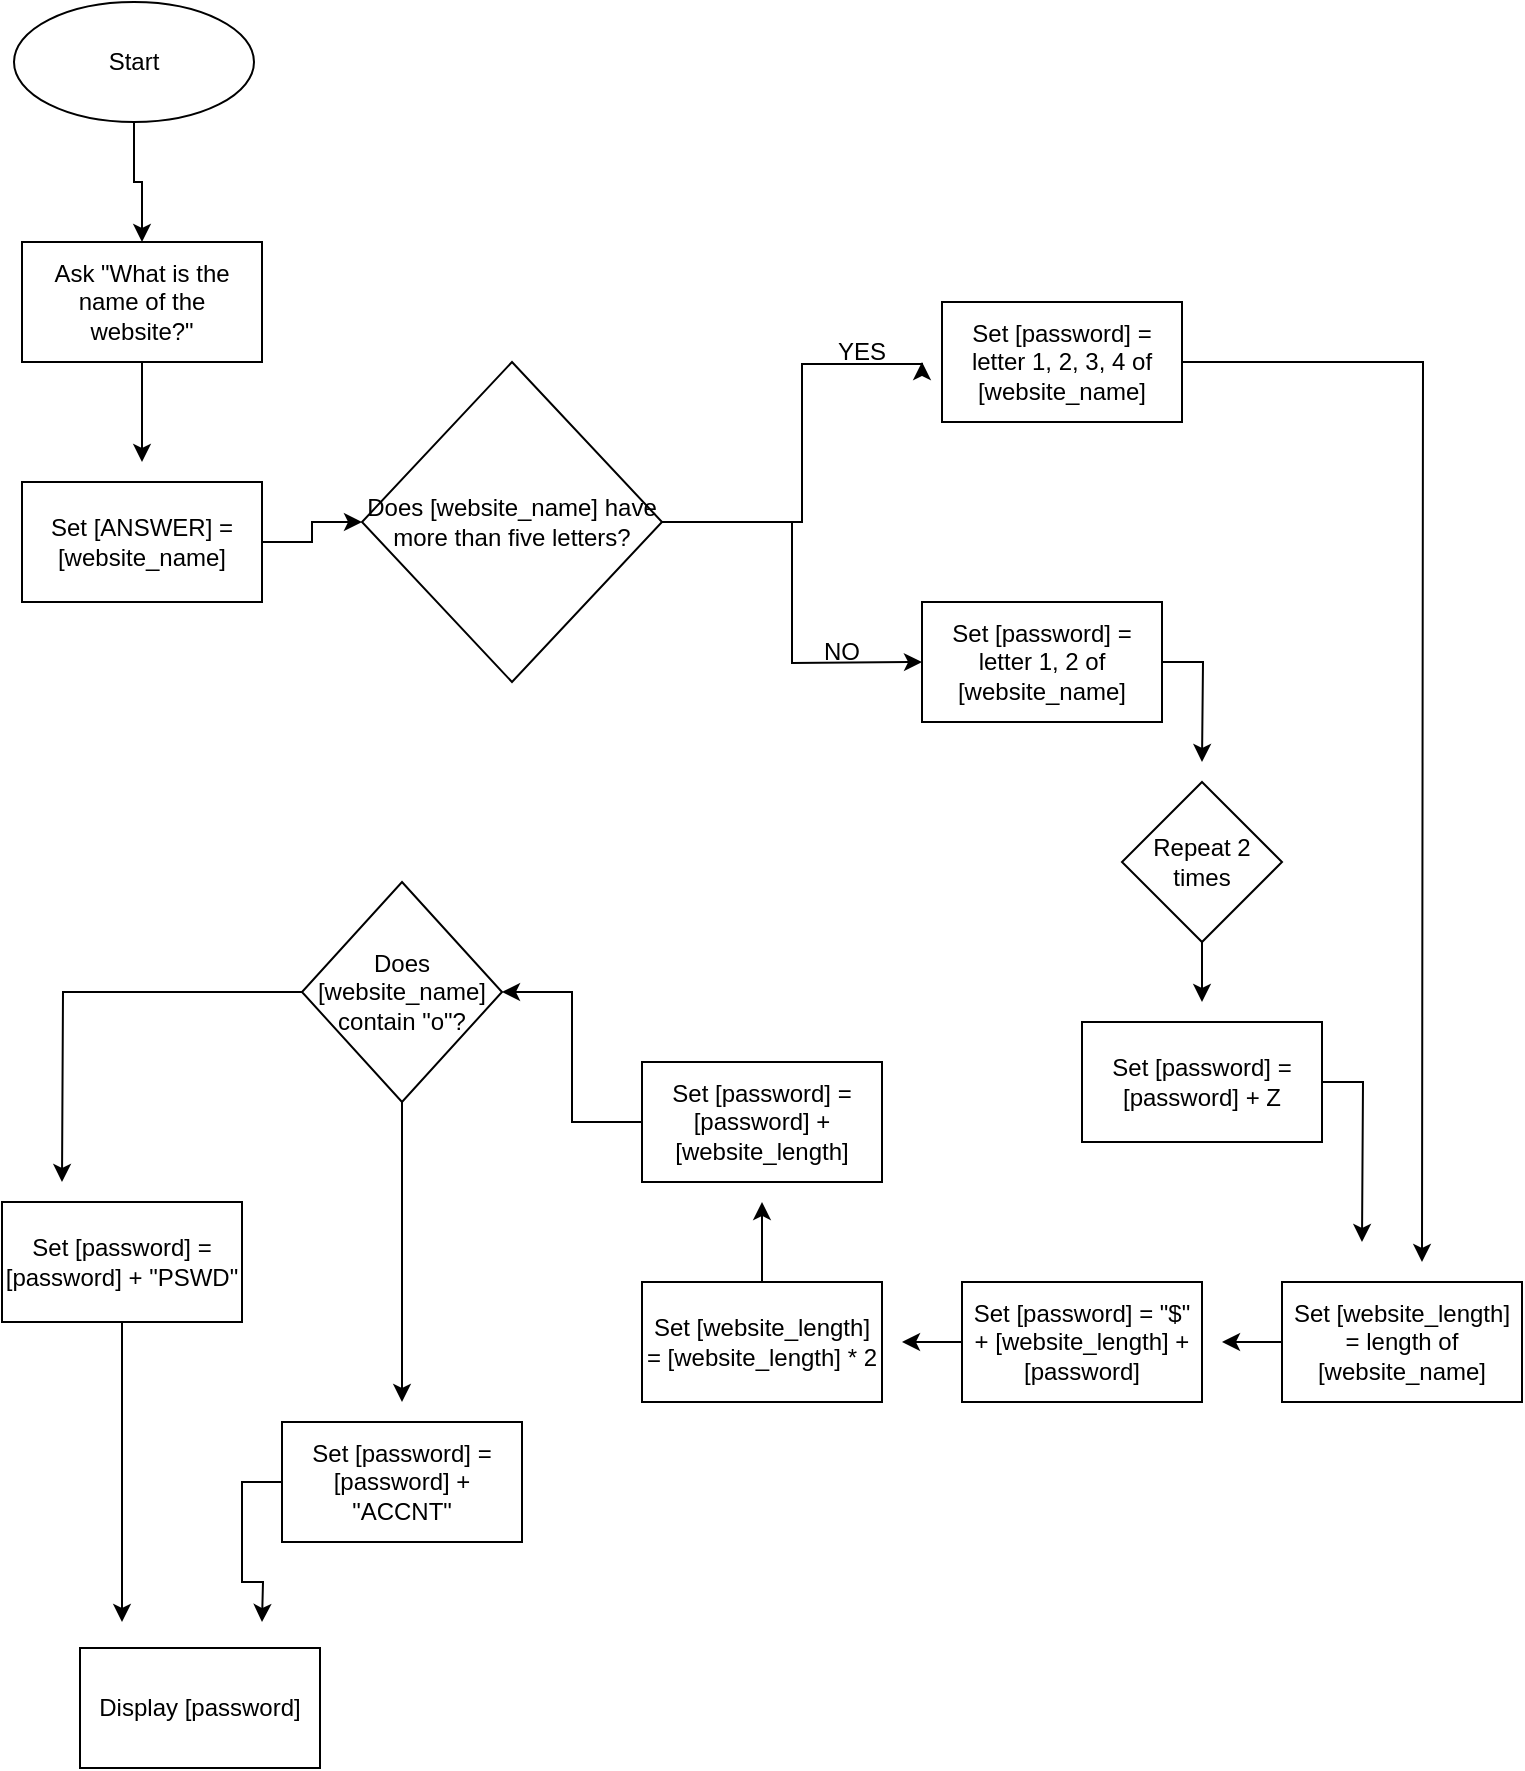 <mxfile version="22.0.4" type="github">
  <diagram id="C5RBs43oDa-KdzZeNtuy" name="Page-1">
    <mxGraphModel dx="1434" dy="758" grid="1" gridSize="10" guides="1" tooltips="1" connect="1" arrows="1" fold="1" page="1" pageScale="1" pageWidth="827" pageHeight="1169" math="0" shadow="0">
      <root>
        <mxCell id="WIyWlLk6GJQsqaUBKTNV-0" />
        <mxCell id="WIyWlLk6GJQsqaUBKTNV-1" parent="WIyWlLk6GJQsqaUBKTNV-0" />
        <mxCell id="ZaSe1TwVpxs8mhtygdir-25" style="edgeStyle=orthogonalEdgeStyle;rounded=0;orthogonalLoop=1;jettySize=auto;html=1;entryX=0.5;entryY=0;entryDx=0;entryDy=0;" edge="1" parent="WIyWlLk6GJQsqaUBKTNV-1" source="llwDbxzn25gjnXkvriZs-0" target="llwDbxzn25gjnXkvriZs-2">
          <mxGeometry relative="1" as="geometry" />
        </mxCell>
        <mxCell id="llwDbxzn25gjnXkvriZs-0" value="Start" style="ellipse;whiteSpace=wrap;html=1;" parent="WIyWlLk6GJQsqaUBKTNV-1" vertex="1">
          <mxGeometry x="16" y="70" width="120" height="60" as="geometry" />
        </mxCell>
        <mxCell id="ZaSe1TwVpxs8mhtygdir-24" style="edgeStyle=orthogonalEdgeStyle;rounded=0;orthogonalLoop=1;jettySize=auto;html=1;" edge="1" parent="WIyWlLk6GJQsqaUBKTNV-1" source="llwDbxzn25gjnXkvriZs-2">
          <mxGeometry relative="1" as="geometry">
            <mxPoint x="80" y="300" as="targetPoint" />
          </mxGeometry>
        </mxCell>
        <mxCell id="llwDbxzn25gjnXkvriZs-2" value="Ask &quot;What is the name of the website?&quot;" style="rounded=0;whiteSpace=wrap;html=1;" parent="WIyWlLk6GJQsqaUBKTNV-1" vertex="1">
          <mxGeometry x="20" y="190" width="120" height="60" as="geometry" />
        </mxCell>
        <mxCell id="ZaSe1TwVpxs8mhtygdir-23" style="edgeStyle=orthogonalEdgeStyle;rounded=0;orthogonalLoop=1;jettySize=auto;html=1;" edge="1" parent="WIyWlLk6GJQsqaUBKTNV-1" source="llwDbxzn25gjnXkvriZs-3" target="llwDbxzn25gjnXkvriZs-5">
          <mxGeometry relative="1" as="geometry" />
        </mxCell>
        <mxCell id="llwDbxzn25gjnXkvriZs-3" value="Set [ANSWER] = [website_name]" style="rounded=0;whiteSpace=wrap;html=1;" parent="WIyWlLk6GJQsqaUBKTNV-1" vertex="1">
          <mxGeometry x="20" y="310" width="120" height="60" as="geometry" />
        </mxCell>
        <mxCell id="llwDbxzn25gjnXkvriZs-7" style="edgeStyle=orthogonalEdgeStyle;rounded=0;orthogonalLoop=1;jettySize=auto;html=1;" parent="WIyWlLk6GJQsqaUBKTNV-1" source="llwDbxzn25gjnXkvriZs-5" edge="1">
          <mxGeometry relative="1" as="geometry">
            <mxPoint x="470" y="250" as="targetPoint" />
            <Array as="points">
              <mxPoint x="410" y="330" />
              <mxPoint x="410" y="251" />
            </Array>
          </mxGeometry>
        </mxCell>
        <mxCell id="llwDbxzn25gjnXkvriZs-8" style="edgeStyle=orthogonalEdgeStyle;rounded=0;orthogonalLoop=1;jettySize=auto;html=1;" parent="WIyWlLk6GJQsqaUBKTNV-1" source="llwDbxzn25gjnXkvriZs-5" edge="1">
          <mxGeometry relative="1" as="geometry">
            <mxPoint x="470" y="400" as="targetPoint" />
          </mxGeometry>
        </mxCell>
        <mxCell id="llwDbxzn25gjnXkvriZs-5" value="Does [website_name] have more than five letters?" style="rhombus;whiteSpace=wrap;html=1;" parent="WIyWlLk6GJQsqaUBKTNV-1" vertex="1">
          <mxGeometry x="190" y="250" width="150" height="160" as="geometry" />
        </mxCell>
        <mxCell id="ZaSe1TwVpxs8mhtygdir-2" style="edgeStyle=orthogonalEdgeStyle;rounded=0;orthogonalLoop=1;jettySize=auto;html=1;" edge="1" parent="WIyWlLk6GJQsqaUBKTNV-1" source="llwDbxzn25gjnXkvriZs-9">
          <mxGeometry relative="1" as="geometry">
            <mxPoint x="720" y="700" as="targetPoint" />
          </mxGeometry>
        </mxCell>
        <mxCell id="llwDbxzn25gjnXkvriZs-9" value="Set [password] = letter 1, 2, 3, 4 of [website_name]" style="rounded=0;whiteSpace=wrap;html=1;" parent="WIyWlLk6GJQsqaUBKTNV-1" vertex="1">
          <mxGeometry x="480" y="220" width="120" height="60" as="geometry" />
        </mxCell>
        <mxCell id="llwDbxzn25gjnXkvriZs-11" style="edgeStyle=orthogonalEdgeStyle;rounded=0;orthogonalLoop=1;jettySize=auto;html=1;" parent="WIyWlLk6GJQsqaUBKTNV-1" source="llwDbxzn25gjnXkvriZs-10" edge="1">
          <mxGeometry relative="1" as="geometry">
            <mxPoint x="610" y="450" as="targetPoint" />
          </mxGeometry>
        </mxCell>
        <mxCell id="llwDbxzn25gjnXkvriZs-10" value="Set [password] = letter 1, 2 of [website_name]" style="rounded=0;whiteSpace=wrap;html=1;" parent="WIyWlLk6GJQsqaUBKTNV-1" vertex="1">
          <mxGeometry x="470" y="370" width="120" height="60" as="geometry" />
        </mxCell>
        <mxCell id="ZaSe1TwVpxs8mhtygdir-1" style="edgeStyle=orthogonalEdgeStyle;rounded=0;orthogonalLoop=1;jettySize=auto;html=1;" edge="1" parent="WIyWlLk6GJQsqaUBKTNV-1" source="llwDbxzn25gjnXkvriZs-13">
          <mxGeometry relative="1" as="geometry">
            <mxPoint x="610" y="570" as="targetPoint" />
          </mxGeometry>
        </mxCell>
        <mxCell id="llwDbxzn25gjnXkvriZs-13" value="Repeat 2 times" style="rhombus;whiteSpace=wrap;html=1;" parent="WIyWlLk6GJQsqaUBKTNV-1" vertex="1">
          <mxGeometry x="570" y="460" width="80" height="80" as="geometry" />
        </mxCell>
        <mxCell id="ZaSe1TwVpxs8mhtygdir-3" style="edgeStyle=orthogonalEdgeStyle;rounded=0;orthogonalLoop=1;jettySize=auto;html=1;" edge="1" parent="WIyWlLk6GJQsqaUBKTNV-1" source="ZaSe1TwVpxs8mhtygdir-0">
          <mxGeometry relative="1" as="geometry">
            <mxPoint x="690" y="690" as="targetPoint" />
          </mxGeometry>
        </mxCell>
        <mxCell id="ZaSe1TwVpxs8mhtygdir-0" value="Set [password] = [password] + Z" style="rounded=0;whiteSpace=wrap;html=1;" vertex="1" parent="WIyWlLk6GJQsqaUBKTNV-1">
          <mxGeometry x="550" y="580" width="120" height="60" as="geometry" />
        </mxCell>
        <mxCell id="ZaSe1TwVpxs8mhtygdir-17" style="edgeStyle=orthogonalEdgeStyle;rounded=0;orthogonalLoop=1;jettySize=auto;html=1;" edge="1" parent="WIyWlLk6GJQsqaUBKTNV-1" source="ZaSe1TwVpxs8mhtygdir-4">
          <mxGeometry relative="1" as="geometry">
            <mxPoint x="620" y="740" as="targetPoint" />
          </mxGeometry>
        </mxCell>
        <mxCell id="ZaSe1TwVpxs8mhtygdir-4" value="Set [website_length] = length of [website_name]" style="rounded=0;whiteSpace=wrap;html=1;" vertex="1" parent="WIyWlLk6GJQsqaUBKTNV-1">
          <mxGeometry x="650" y="710" width="120" height="60" as="geometry" />
        </mxCell>
        <mxCell id="ZaSe1TwVpxs8mhtygdir-19" style="edgeStyle=orthogonalEdgeStyle;rounded=0;orthogonalLoop=1;jettySize=auto;html=1;" edge="1" parent="WIyWlLk6GJQsqaUBKTNV-1" source="ZaSe1TwVpxs8mhtygdir-5">
          <mxGeometry relative="1" as="geometry">
            <mxPoint x="460" y="740" as="targetPoint" />
          </mxGeometry>
        </mxCell>
        <mxCell id="ZaSe1TwVpxs8mhtygdir-5" value="Set [password] = &quot;$&quot; + [website_length] + [password]" style="rounded=0;whiteSpace=wrap;html=1;" vertex="1" parent="WIyWlLk6GJQsqaUBKTNV-1">
          <mxGeometry x="490" y="710" width="120" height="60" as="geometry" />
        </mxCell>
        <mxCell id="ZaSe1TwVpxs8mhtygdir-20" style="edgeStyle=orthogonalEdgeStyle;rounded=0;orthogonalLoop=1;jettySize=auto;html=1;" edge="1" parent="WIyWlLk6GJQsqaUBKTNV-1" source="ZaSe1TwVpxs8mhtygdir-6">
          <mxGeometry relative="1" as="geometry">
            <mxPoint x="390" y="670" as="targetPoint" />
          </mxGeometry>
        </mxCell>
        <mxCell id="ZaSe1TwVpxs8mhtygdir-6" value="Set [website_length] = [website_length] * 2" style="rounded=0;whiteSpace=wrap;html=1;" vertex="1" parent="WIyWlLk6GJQsqaUBKTNV-1">
          <mxGeometry x="330" y="710" width="120" height="60" as="geometry" />
        </mxCell>
        <mxCell id="ZaSe1TwVpxs8mhtygdir-21" style="edgeStyle=orthogonalEdgeStyle;rounded=0;orthogonalLoop=1;jettySize=auto;html=1;" edge="1" parent="WIyWlLk6GJQsqaUBKTNV-1" source="ZaSe1TwVpxs8mhtygdir-7" target="ZaSe1TwVpxs8mhtygdir-8">
          <mxGeometry relative="1" as="geometry" />
        </mxCell>
        <mxCell id="ZaSe1TwVpxs8mhtygdir-7" value="Set [password] = [password] + [website_length]" style="rounded=0;whiteSpace=wrap;html=1;" vertex="1" parent="WIyWlLk6GJQsqaUBKTNV-1">
          <mxGeometry x="330" y="600" width="120" height="60" as="geometry" />
        </mxCell>
        <mxCell id="ZaSe1TwVpxs8mhtygdir-9" style="edgeStyle=orthogonalEdgeStyle;rounded=0;orthogonalLoop=1;jettySize=auto;html=1;" edge="1" parent="WIyWlLk6GJQsqaUBKTNV-1" source="ZaSe1TwVpxs8mhtygdir-8">
          <mxGeometry relative="1" as="geometry">
            <mxPoint x="40" y="660" as="targetPoint" />
          </mxGeometry>
        </mxCell>
        <mxCell id="ZaSe1TwVpxs8mhtygdir-11" style="edgeStyle=orthogonalEdgeStyle;rounded=0;orthogonalLoop=1;jettySize=auto;html=1;" edge="1" parent="WIyWlLk6GJQsqaUBKTNV-1" source="ZaSe1TwVpxs8mhtygdir-8">
          <mxGeometry relative="1" as="geometry">
            <mxPoint x="210" y="770" as="targetPoint" />
          </mxGeometry>
        </mxCell>
        <mxCell id="ZaSe1TwVpxs8mhtygdir-8" value="Does [website_name] contain &quot;o&quot;?" style="rhombus;whiteSpace=wrap;html=1;" vertex="1" parent="WIyWlLk6GJQsqaUBKTNV-1">
          <mxGeometry x="160" y="510" width="100" height="110" as="geometry" />
        </mxCell>
        <mxCell id="ZaSe1TwVpxs8mhtygdir-15" style="edgeStyle=orthogonalEdgeStyle;rounded=0;orthogonalLoop=1;jettySize=auto;html=1;" edge="1" parent="WIyWlLk6GJQsqaUBKTNV-1" source="ZaSe1TwVpxs8mhtygdir-12">
          <mxGeometry relative="1" as="geometry">
            <mxPoint x="70" y="880" as="targetPoint" />
          </mxGeometry>
        </mxCell>
        <mxCell id="ZaSe1TwVpxs8mhtygdir-12" value="Set [password] = [password] + &quot;PSWD&quot;" style="rounded=0;whiteSpace=wrap;html=1;" vertex="1" parent="WIyWlLk6GJQsqaUBKTNV-1">
          <mxGeometry x="10" y="670" width="120" height="60" as="geometry" />
        </mxCell>
        <mxCell id="ZaSe1TwVpxs8mhtygdir-16" style="edgeStyle=orthogonalEdgeStyle;rounded=0;orthogonalLoop=1;jettySize=auto;html=1;" edge="1" parent="WIyWlLk6GJQsqaUBKTNV-1" source="ZaSe1TwVpxs8mhtygdir-13">
          <mxGeometry relative="1" as="geometry">
            <mxPoint x="140" y="880" as="targetPoint" />
          </mxGeometry>
        </mxCell>
        <mxCell id="ZaSe1TwVpxs8mhtygdir-13" value="Set [password] = [password] + &quot;ACCNT&quot;" style="rounded=0;whiteSpace=wrap;html=1;" vertex="1" parent="WIyWlLk6GJQsqaUBKTNV-1">
          <mxGeometry x="150" y="780" width="120" height="60" as="geometry" />
        </mxCell>
        <mxCell id="ZaSe1TwVpxs8mhtygdir-14" value="Display [password]" style="rounded=0;whiteSpace=wrap;html=1;" vertex="1" parent="WIyWlLk6GJQsqaUBKTNV-1">
          <mxGeometry x="49" y="893" width="120" height="60" as="geometry" />
        </mxCell>
        <mxCell id="ZaSe1TwVpxs8mhtygdir-26" value="YES" style="text;html=1;strokeColor=none;fillColor=none;align=center;verticalAlign=middle;whiteSpace=wrap;rounded=0;" vertex="1" parent="WIyWlLk6GJQsqaUBKTNV-1">
          <mxGeometry x="410" y="230" width="60" height="30" as="geometry" />
        </mxCell>
        <mxCell id="ZaSe1TwVpxs8mhtygdir-27" value="NO" style="text;html=1;strokeColor=none;fillColor=none;align=center;verticalAlign=middle;whiteSpace=wrap;rounded=0;" vertex="1" parent="WIyWlLk6GJQsqaUBKTNV-1">
          <mxGeometry x="400" y="380" width="60" height="30" as="geometry" />
        </mxCell>
      </root>
    </mxGraphModel>
  </diagram>
</mxfile>
